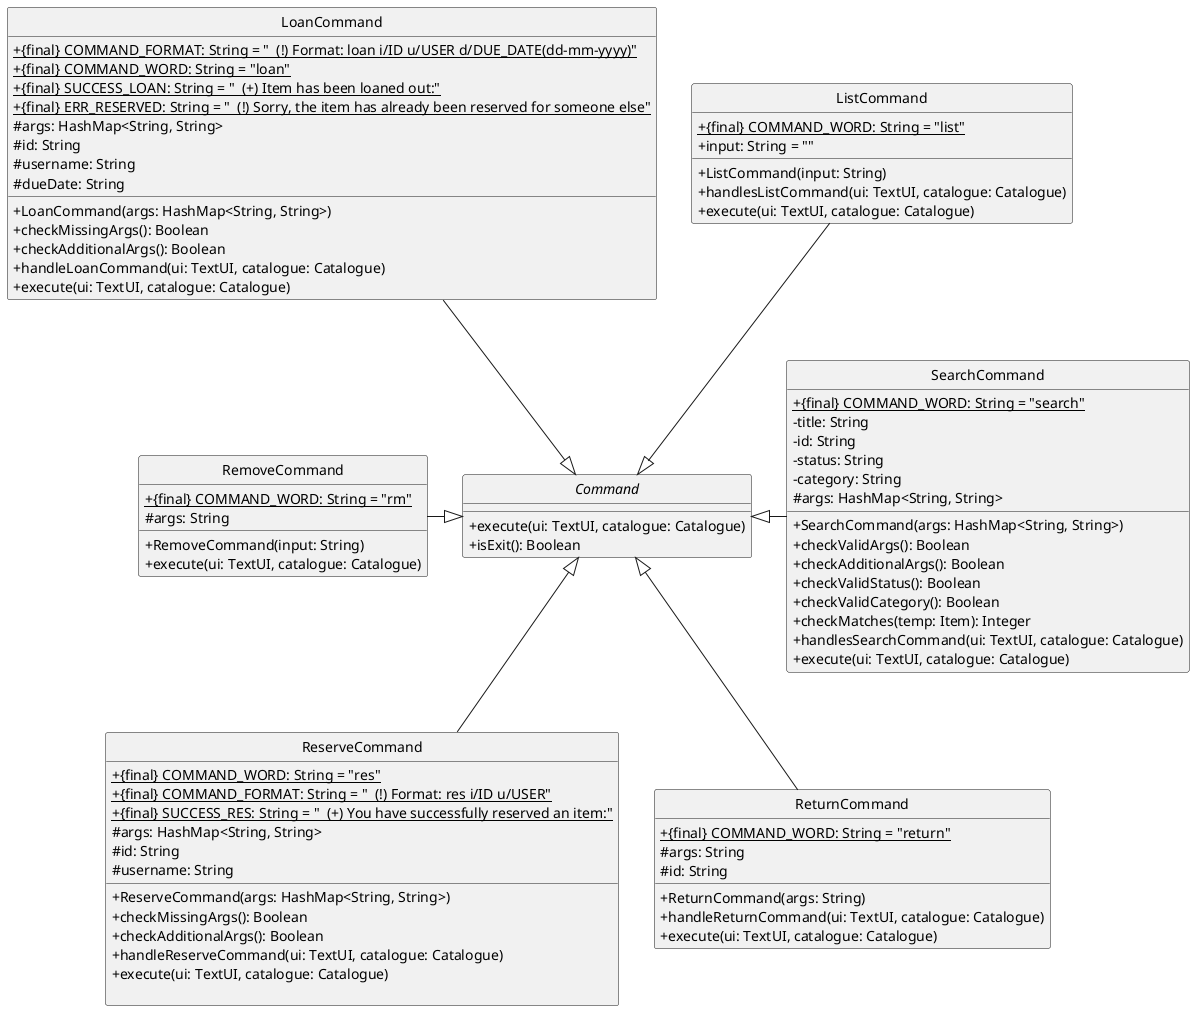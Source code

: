 @startuml
'https://plantuml.com/class-diagram

hide circle
skinparam classAttributeIconSize 0

Command <|-up- ListCommand
Command <|-up- LoanCommand
Command <|-left- RemoveCommand
Command <|-- ReserveCommand
Command <|-- ReturnCommand
Command <|-right- SearchCommand


abstract class Command {
+ execute(ui: TextUI, catalogue: Catalogue)
+ isExit(): Boolean
}

class ListCommand {
+ {static} {final} COMMAND_WORD: String = "list"
+ input: String = ""
+ ListCommand(input: String)
+ handlesListCommand(ui: TextUI, catalogue: Catalogue)
+ execute(ui: TextUI, catalogue: Catalogue)
}

class LoanCommand {
+ {static} {final} COMMAND_FORMAT: String = "  (!) Format: loan i/ID u/USER d/DUE_DATE(dd-mm-yyyy)"
+ {static} {final} COMMAND_WORD: String = "loan"
+ {static} {final} SUCCESS_LOAN: String = "  (+) Item has been loaned out:"
+ {static} {final} ERR_RESERVED: String = "  (!) Sorry, the item has already been reserved for someone else"
# args: HashMap<String, String>
# id: String
# username: String
# dueDate: String
__
+ LoanCommand(args: HashMap<String, String>)
+ checkMissingArgs(): Boolean
+ checkAdditionalArgs(): Boolean
+ handleLoanCommand(ui: TextUI, catalogue: Catalogue)
+ execute(ui: TextUI, catalogue: Catalogue)
}

class RemoveCommand {
+ {static} {final} COMMAND_WORD: String = "rm"
# args: String
+ RemoveCommand(input: String)
+ execute(ui: TextUI, catalogue: Catalogue)
}

class ReserveCommand {
+ {static} {final} COMMAND_WORD: String = "res"
+ {static} {final} COMMAND_FORMAT: String = "  (!) Format: res i/ID u/USER"
+ {static} {final} SUCCESS_RES: String = "  (+) You have successfully reserved an item:"
# args: HashMap<String, String>
# id: String
# username: String
__
+ ReserveCommand(args: HashMap<String, String>)
+ checkMissingArgs(): Boolean
+ checkAdditionalArgs(): Boolean
+ handleReserveCommand(ui: TextUI, catalogue: Catalogue)
+ execute(ui: TextUI, catalogue: Catalogue)

}

class ReturnCommand {
+ {static} {final} COMMAND_WORD: String = "return"
# args: String
# id: String
+ ReturnCommand(args: String)
+ handleReturnCommand(ui: TextUI, catalogue: Catalogue)
+ execute(ui: TextUI, catalogue: Catalogue)
}

class SearchCommand {
+ {static} {final} COMMAND_WORD: String = "search"
- title: String
- id: String
- status: String
- category: String
# args: HashMap<String, String>
+ SearchCommand(args: HashMap<String, String>)
+ checkValidArgs(): Boolean
+ checkAdditionalArgs(): Boolean
+ checkValidStatus(): Boolean
+ checkValidCategory(): Boolean
+ checkMatches(temp: Item): Integer
+ handlesSearchCommand(ui: TextUI, catalogue: Catalogue)
+ execute(ui: TextUI, catalogue: Catalogue)
}



@enduml